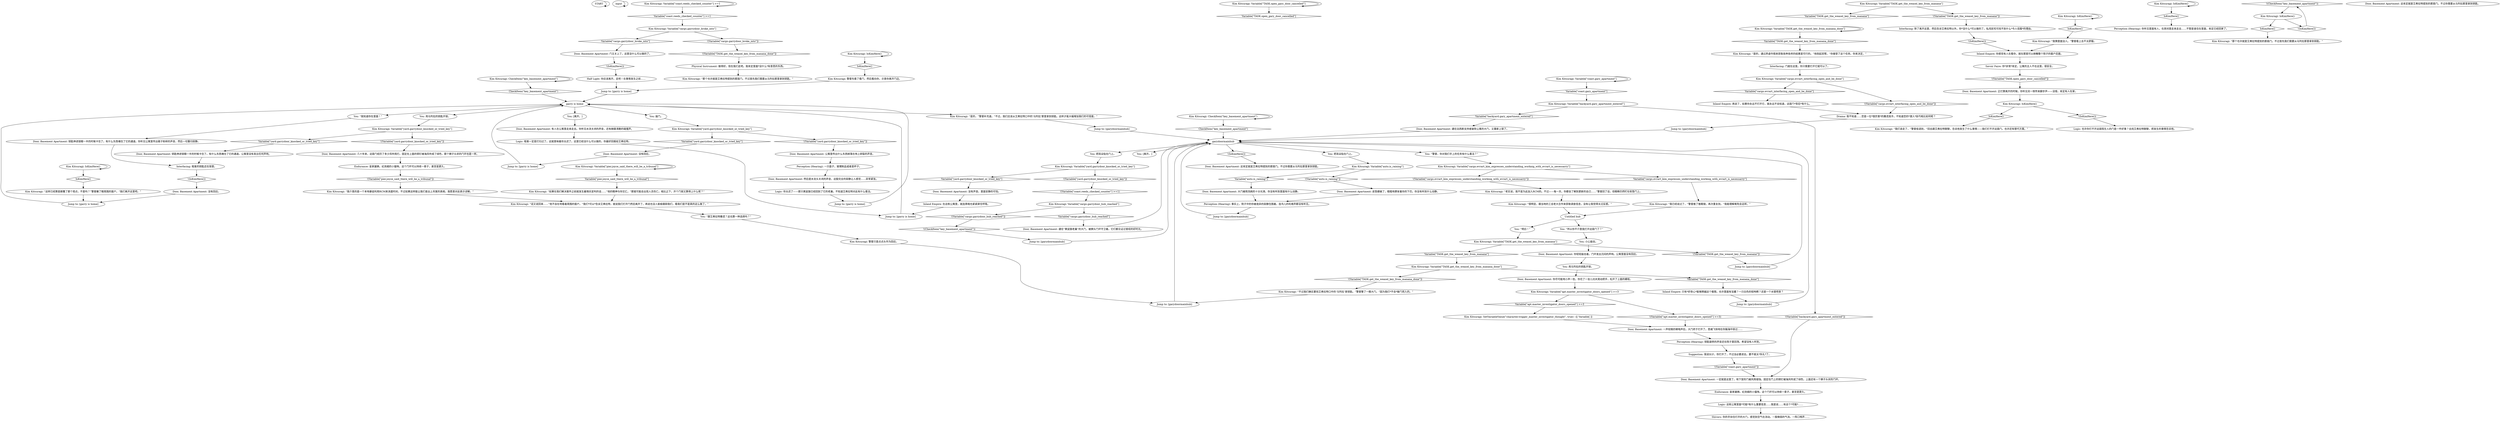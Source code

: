 # GARYS APARTMENT / DOOR
# You can open this door when you get the key from Manana.
# ==================================================
digraph G {
	  0 [label="START"];
	  1 [label="input"];
	  2 [label="Kim Kitsuragi: Variable[\"coast.reeds_checked_counter\"] >=1"];
	  3 [label="Variable[\"coast.reeds_checked_counter\"] >=1", shape=diamond];
	  4 [label="!(Variable[\"coast.reeds_checked_counter\"] >=1)", shape=diamond];
	  5 [label="Door, Basement Apartment: 有人在公寓里走来走去。你听见水流关闭的声音，还有碗碟清脆的碰撞声。"];
	  6 [label="Kim Kitsuragi: Variable[\"TASK.open_gary_door_cancelled\"]"];
	  7 [label="Variable[\"TASK.open_gary_door_cancelled\"]", shape=diamond];
	  8 [label="!(Variable[\"TASK.open_gary_door_cancelled\"])", shape=diamond];
	  9 [label="Jump to: [garydoormainhub]"];
	  10 [label="Logic: 这栋公寓里面*可能*有什么重要信息……我是说……有这个*可能*……"];
	  11 [label="Kim Kitsuragi: CheckItem(\"key_basement_apartment\")"];
	  12 [label="CheckItem(\"key_basement_apartment\")", shape=diamond];
	  13 [label="!(CheckItem(\"key_basement_apartment\"))", shape=diamond];
	  14 [label="Kim Kitsuragi: Variable[\"coast.gary_apartment\"]"];
	  15 [label="Variable[\"coast.gary_apartment\"]", shape=diamond];
	  16 [label="!(Variable[\"coast.gary_apartment\"])", shape=diamond];
	  17 [label="Physical Instrument: 做得好。现在我们走吧。我肯定里面*没什么*有意思的东西。"];
	  18 [label="Kim Kitsuragi: “是的，”警督补充道。“不过，我们应该从艾弗拉特口中的‘马列拉’那里拿到钥匙。这样才能大幅增加我们的可信度。”"];
	  19 [label="You: 把耳朵贴在门上。"];
	  20 [label="You: 用马列拉的钥匙开锁。"];
	  21 [label="Kim Kitsuragi: IsKimHere()"];
	  22 [label="IsKimHere()", shape=diamond];
	  23 [label="!(IsKimHere())", shape=diamond];
	  24 [label="Inland Empire: 只有*好奇心*能够跨越这个极限。也许里面有宝藏？一只白色的短吻鳄？还是一个水银喷泉？"];
	  25 [label="Kim Kitsuragi: 警督只是点点头作为回应。"];
	  26 [label="Kim Kitsuragi: Variable[\"TASK.get_the_weasel_key_from_manana_done\"]"];
	  27 [label="Variable[\"TASK.get_the_weasel_key_from_manana_done\"]", shape=diamond];
	  28 [label="!(Variable[\"TASK.get_the_weasel_key_from_manana_done\"])", shape=diamond];
	  29 [label="Door, Basement Apartment: 几十年来，这扇门经历了多少风吹雨打。固定在上面的铜钉被海风吹成了绿色，那个狮子头状的门环也是一样。"];
	  30 [label="Door, Basement Apartment: 钥匙伸进锁眼一半的时候卡住了。有什么东西堵住了它的通道。你听见公寓里传出碟子粉碎的声音，然后一切重归寂静。"];
	  31 [label="Kim Kitsuragi: IsKimHere()"];
	  32 [label="IsKimHere()", shape=diamond];
	  33 [label="!(IsKimHere())", shape=diamond];
	  34 [label="Kim Kitsuragi: IsKimHere()"];
	  35 [label="IsKimHere()", shape=diamond];
	  36 [label="!(IsKimHere())", shape=diamond];
	  37 [label="Perception (Hearing): 你听见里面有人，在房间里走来走去……不管是谁住在里面，肯定已经回家了。"];
	  38 [label="Kim Kitsuragi: “那个也许就是艾弗拉特提到的那扇门。不过首先我们需要从马列拉那里拿到钥匙。”"];
	  39 [label="Interfacing: 除了离开这里，然后告诉艾弗拉特以外，你*没什么*可以做的了。私闯民宅可找不到什么*令人信服*的理由。"];
	  40 [label="Jump to: [garydoormainhub]"];
	  41 [label="Kim Kitsuragi: IsKimHere()"];
	  42 [label="IsKimHere()", shape=diamond];
	  43 [label="!(IsKimHere())", shape=diamond];
	  44 [label="You: 小心敲击。"];
	  45 [label="Kim Kitsuragi: Variable[\"pier.joyce_said_there_will_be_a_tribunal\"]"];
	  46 [label="Variable[\"pier.joyce_said_there_will_be_a_tribunal\"]", shape=diamond];
	  47 [label="!(Variable[\"pier.joyce_said_there_will_be_a_tribunal\"])", shape=diamond];
	  48 [label="Kim Kitsuragi: CheckItem(\"key_basement_apartment\")"];
	  49 [label="CheckItem(\"key_basement_apartment\")", shape=diamond];
	  50 [label="!(CheckItem(\"key_basement_apartment\"))", shape=diamond];
	  51 [label="Door, Basement Apartment: 这肯定就是艾弗拉特提到的那扇门。不过你需要从马列拉那里拿到钥匙。"];
	  52 [label="Jump to: [garydoormainhub]"];
	  53 [label="Shivers: 你的手扶住打开的大门，感觉到空气在流动。一股微弱的气流。一阵口哨声……"];
	  54 [label="Perception (Hearing): 事实上，院子中的你被诡异的寂静包围着。连鸟儿的叽喳声都没有听见。"];
	  55 [label="Interfacing: 门就在这里。你只需要打开它就可以了。"];
	  56 [label="Door, Basement Apartment: 通往“黄鼠狼老巢”的大门，被狮头门环守卫着。它们都见证过曾经的好时光。"];
	  57 [label="You: 用马列拉的钥匙开锁。"];
	  58 [label="Jump to: [garry is home]"];
	  59 [label="Jump to: [garry is home]"];
	  60 [label="Door, Basement Apartment: 通往法西斯支持者破败公寓的大门，又重新上锁了。"];
	  61 [label="Kim Kitsuragi: “老实说，我不是为此加入RCM的。不过——每一天，你都会了解到更新的自己……”警督回了话，但眼睛仍然盯在软垫门上。"];
	  62 [label="Perception (Hearing): 一只盘子，玻璃制品或者是杯子。"];
	  63 [label="Interfacing: 租客的钥匙还在锁里。"];
	  64 [label="Door, Basement Apartment: 没有回应。"];
	  65 [label="Door, Basement Apartment: 一声轻微的噼啪声后，大门终于打开了。思绪飞快地在你脑海中掠过……"];
	  66 [label="Endurance: 皇家雄狮。纪尧姆的小猫咪。这个门环可以持续一辈子，甚至是更久。"];
	  67 [label="Door, Basement Apartment: 没有声音。里面安静的可怕。"];
	  68 [label="Jump to: [garry is home]"];
	  69 [label="Kim Kitsuragi: Variable[\"cargo.evrart_kim_expresses_understanding_worknig_with_evrart_is_necessarry\"]"];
	  70 [label="Variable[\"cargo.evrart_kim_expresses_understanding_worknig_with_evrart_is_necessarry\"]", shape=diamond];
	  71 [label="!(Variable[\"cargo.evrart_kim_expresses_understanding_worknig_with_evrart_is_necessarry\"])", shape=diamond];
	  72 [label="Suggestion: 我说伙计，你打开了，不过没必要进去。要不就太*失礼*了。"];
	  73 [label="Kim Kitsuragi: “是的，通过弄虚作假来获取各种各样的结果是可行的。”他抱起双臂。“你接受了这个任务。你来决定。”"];
	  74 [label="Kim Kitsuragi: Variable[\"TASK.get_the_weasel_key_from_manana\"]"];
	  75 [label="Variable[\"TASK.get_the_weasel_key_from_manana\"]", shape=diamond];
	  76 [label="!(Variable[\"TASK.get_the_weasel_key_from_manana\"])", shape=diamond];
	  77 [label="Kim Kitsuragi: Variable[\"cargo.garrydoor_hub_reached\"]"];
	  78 [label="Variable[\"cargo.garrydoor_hub_reached\"]", shape=diamond];
	  79 [label="!(Variable[\"cargo.garrydoor_hub_reached\"])", shape=diamond];
	  80 [label="Door, Basement Apartment: 门又关上了。这里没什么可以做的了。"];
	  81 [label="Kim Kitsuragi: Variable[\"apt.master_investigator_doors_opened\"] >=3"];
	  82 [label="Variable[\"apt.master_investigator_doors_opened\"] >=3", shape=diamond];
	  83 [label="!(Variable[\"apt.master_investigator_doors_opened\"] >=3)", shape=diamond];
	  84 [label="Kim Kitsuragi: “很明显，跟当地的工会老大合作来获取调查信息，没有让我觉得太过反感。”"];
	  85 [label="Savoir Faire: 你*非常*肯定，公寓的主人不在这里。很安全。"];
	  86 [label="Jump to: [garydoormainhub]"];
	  87 [label="Kim Kitsuragi: Variable[\"yard.garrydoor_knocked_or_tried_key\"]"];
	  88 [label="Variable[\"yard.garrydoor_knocked_or_tried_key\"]", shape=diamond];
	  89 [label="!(Variable[\"yard.garrydoor_knocked_or_tried_key\"])", shape=diamond];
	  90 [label="Door, Basement Apartment: 大门被雨洗刷的十分光滑。你没有听到里面有什么动静。"];
	  91 [label="Jump to: [garydoormainhub]"];
	  92 [label="Drama: 我不知道……您是一位*很厉害*的撒谎高手。不知道您的*潜入*技巧相比如何呢？"];
	  93 [label="Inland Empire: 再说了，如果你永远不打开它，就永远不会知道，这扇门*背后*有什么。"];
	  94 [label="Kim Kitsuragi: Variable[\"TASK.get_the_weasel_key_from_manana_done\"]"];
	  95 [label="Variable[\"TASK.get_the_weasel_key_from_manana_done\"]", shape=diamond];
	  96 [label="!(Variable[\"TASK.get_the_weasel_key_from_manana_done\"])", shape=diamond];
	  97 [label="Jump to: [garry is home]"];
	  98 [label="Door, Basement Apartment: 这肯定就是艾弗拉特提到的那扇门。不过你需要从马列拉那里拿到钥匙。"];
	  99 [label="Kim Kitsuragi: Variable[\"auto.is_raining\"]"];
	  100 [label="Variable[\"auto.is_raining\"]", shape=diamond];
	  101 [label="!(Variable[\"auto.is_raining\"])", shape=diamond];
	  102 [label="You: [离开。]"];
	  103 [label="You: “我知道你在里面！”"];
	  104 [label="Kim Kitsuragi: “这样已经算是颠覆了那个观点，不是吗？”警督撇了眼周围的窗户。“我们离开这里吧。”"];
	  105 [label="Kim Kitsuragi: 警督先看了看门，然后看向你，示意你离开门边。"];
	  106 [label="Kim Kitsuragi: Variable[\"cargo.garrydoor_broke_into\"]"];
	  107 [label="Variable[\"cargo.garrydoor_broke_into\"]", shape=diamond];
	  108 [label="!(Variable[\"cargo.garrydoor_broke_into\"])", shape=diamond];
	  109 [label="Kim Kitsuragi: “那个也许就是艾弗拉特提到的那扇门。不过首先我们需要从马列拉那里拿到钥匙。”"];
	  110 [label="You: “所以你不介意我打开这扇门了？”"];
	  111 [label="garry is home"];
	  112 [label="Door, Basement Apartment: 钥匙伸进锁眼一半的时候卡住了。有什么东西堵住了它的通道。公寓里没有发出任何声响。"];
	  113 [label="Kim Kitsuragi: “我们该走了，”警督低语到，“回去跟艾弗拉特聊聊，告诉他发生了什么事情——我们打不开这扇门。也许还有替代方案。”"];
	  114 [label="You: 把耳朵贴在门上。"];
	  115 [label="Door, Basement Apartment: 皮垫磨破了，粗糙地摩挲着你的下巴。你没有听到什么动静。"];
	  116 [label="Endurance: 皇家雄狮。纪尧姆的小猫咪。这个门环可以持续一辈子，甚至是更久。"];
	  117 [label="Inland Empire: 你感觉有人在看你，就在那扇可以俯瞰整个院子的窗户后面。"];
	  118 [label="Jump to: [garydoormainhub]"];
	  119 [label="Kim Kitsuragi: Variable[\"yard.garrydoor_knocked_or_tried_key\"]"];
	  120 [label="Variable[\"yard.garrydoor_knocked_or_tried_key\"]", shape=diamond];
	  121 [label="!(Variable[\"yard.garrydoor_knocked_or_tried_key\"])", shape=diamond];
	  122 [label="Kim Kitsuragi: IsKimHere()"];
	  123 [label="IsKimHere()", shape=diamond];
	  124 [label="!(IsKimHere())", shape=diamond];
	  125 [label="Kim Kitsuragi: IsKimHere()"];
	  126 [label="IsKimHere()", shape=diamond];
	  127 [label="!(IsKimHere())", shape=diamond];
	  128 [label="You: “警督，你对我们手上的任务有什么看法？”"];
	  129 [label="Untitled hub"];
	  130 [label="Kim Kitsuragi: “话又说回来……”他不自在地看着周围的窗户。“我们*可以*告诉艾弗拉特，就说我们打开门然后离开了。再说也没人偷偷跟踪我们，看我们是不是真的这么做了。”"];
	  131 [label="Jump to: [garry is home]"];
	  132 [label="Kim Kitsuragi: SetVariableValue(\"character.trigger_master_investigator_thought\", true) --[[ Variable[ ]]"];
	  133 [label="Door, Basement Apartment: 你轻轻敲击着。门环发出沉闷的声响。公寓里面没有回应。"];
	  134 [label="You: “明白！”"];
	  135 [label="Kim Kitsuragi: Variable[\"backyard.gary_apartment_entered\"]"];
	  136 [label="Variable[\"backyard.gary_apartment_entered\"]", shape=diamond];
	  137 [label="!(Variable[\"backyard.gary_apartment_entered\"])", shape=diamond];
	  138 [label="Kim Kitsuragi: “我介意的是一个本地暴徒利用RCM来消遣时间，不过如果这样能让我们查出上吊案的真相，我愿意对此表示谅解。”"];
	  139 [label="Jump to: [garydoormainhub]"];
	  140 [label="Door, Basement Apartment: 你尽可能地小声一些。你花了一会儿功夫晃动把手，松开了上面的螺栓。"];
	  141 [label="Logic: 租客一定是打扫过了。这就意味着你太迟了。这里已经没什么可以做的，你最好回报给艾弗拉特。"];
	  142 [label="Door, Basement Apartment: 公寓里传出什么东西掉落在地上碎裂的声音。"];
	  143 [label="Logic: 你太迟了——那只黄鼠狼已经回到了它的老巢。不知道艾弗拉特对此有什么看法。"];
	  144 [label="Door, Basement Apartment: 正打算离开的时候，你听见另一侧传来脚步声——没错，肯定有人在家。"];
	  145 [label="Door, Basement Apartment: 一定就是这里了。地下室的门被风雨侵蚀。固定在门上的铜钉被海风吹成了绿色，上面还有一个狮子头状的门环。"];
	  146 [label="Kim Kitsuragi: “我已经说过了，”警督推了推眼镜，再次重复到。“我能理解难免会这样。”"];
	  147 [label="Kim Kitsuragi: “如果在我们解决案件之前就发生雇佣兵宣判的话……”他的眼神与你交汇。“那就可能会出现人员伤亡。相比之下，开个门锁又算得上什么呢？”"];
	  148 [label="You: “跟艾弗拉特撒谎？这也算一种选择吗？”"];
	  149 [label="Kim Kitsuragi: “不过我们确实要找艾弗拉特口中的‘马列拉’拿钥匙。”警督瞥了一眼大门。“因为我们*不会*破门而入的。”"];
	  150 [label="Kim Kitsuragi: Variable[\"TASK.get_the_weasel_key_from_manana\"]"];
	  151 [label="Variable[\"TASK.get_the_weasel_key_from_manana\"]", shape=diamond];
	  152 [label="!(Variable[\"TASK.get_the_weasel_key_from_manana\"])", shape=diamond];
	  153 [label="You: 敲门。"];
	  154 [label="Inland Empire: 在这栋公寓里，就连黑暗也紧紧屏住呼吸。"];
	  155 [label="Kim Kitsuragi: Variable[\"yard.garrydoor_knocked_or_tried_key\"]"];
	  156 [label="Variable[\"yard.garrydoor_knocked_or_tried_key\"]", shape=diamond];
	  157 [label="!(Variable[\"yard.garrydoor_knocked_or_tried_key\"])", shape=diamond];
	  158 [label="Logic: 也许你打不开这扇陌生人的门是一件好事？去找艾弗拉特聊聊，把发生的事情告诉他。"];
	  159 [label="Half Light: 你应该离开。走吧！在事情发生之前……"];
	  160 [label="You: [离开。]"];
	  161 [label="Perception (Hearing): 钥匙旋转的声音还在院子里回荡。希望没有人听到。"];
	  162 [label="Kim Kitsuragi: “我猜里面没人。”警督看上去不太舒服。"];
	  163 [label="Kim Kitsuragi: Variable[\"cargo.evrart_interfacing_open_and_be_done\"]"];
	  164 [label="Variable[\"cargo.evrart_interfacing_open_and_be_done\"]", shape=diamond];
	  165 [label="!(Variable[\"cargo.evrart_interfacing_open_and_be_done\"])", shape=diamond];
	  166 [label="Door, Basement Apartment: 然后是水龙头关闭的声音，这股完全的寂静让人感觉……异常紧张。"];
	  167 [label="Door, Basement Apartment: 没有回应。"];
	  168 [label="garydoormainhub"];
	  0 -> 0
	  1 -> 1
	  2 -> 2
	  2 -> 3
	  3 -> 106
	  4 -> 77
	  5 -> 141
	  6 -> 6
	  6 -> 7
	  8 -> 144
	  9 -> 168
	  10 -> 53
	  11 -> 11
	  11 -> 12
	  12 -> 168
	  13 -> 40
	  14 -> 14
	  14 -> 15
	  15 -> 135
	  16 -> 145
	  17 -> 38
	  18 -> 86
	  19 -> 119
	  20 -> 140
	  21 -> 21
	  21 -> 22
	  22 -> 162
	  23 -> 117
	  24 -> 9
	  25 -> 118
	  26 -> 26
	  26 -> 27
	  27 -> 73
	  28 -> 17
	  29 -> 66
	  30 -> 63
	  31 -> 32
	  31 -> 31
	  32 -> 104
	  33 -> 64
	  34 -> 34
	  34 -> 35
	  35 -> 105
	  36 -> 159
	  39 -> 23
	  40 -> 168
	  41 -> 41
	  41 -> 42
	  42 -> 37
	  43 -> 98
	  44 -> 133
	  45 -> 45
	  45 -> 46
	  46 -> 147
	  47 -> 138
	  48 -> 48
	  48 -> 49
	  49 -> 111
	  50 -> 125
	  52 -> 168
	  54 -> 52
	  55 -> 163
	  56 -> 168
	  57 -> 155
	  58 -> 111
	  59 -> 111
	  60 -> 168
	  61 -> 84
	  62 -> 166
	  63 -> 33
	  64 -> 68
	  65 -> 161
	  66 -> 47
	  67 -> 154
	  68 -> 111
	  69 -> 70
	  69 -> 71
	  70 -> 146
	  71 -> 61
	  72 -> 16
	  73 -> 55
	  74 -> 75
	  74 -> 76
	  75 -> 94
	  76 -> 139
	  77 -> 78
	  77 -> 79
	  78 -> 56
	  79 -> 13
	  80 -> 36
	  81 -> 82
	  81 -> 83
	  82 -> 132
	  83 -> 65
	  84 -> 129
	  85 -> 8
	  86 -> 168
	  87 -> 88
	  87 -> 89
	  88 -> 167
	  89 -> 142
	  90 -> 54
	  91 -> 168
	  92 -> 91
	  93 -> 92
	  94 -> 96
	  94 -> 95
	  95 -> 24
	  96 -> 149
	  97 -> 111
	  99 -> 100
	  99 -> 101
	  100 -> 90
	  101 -> 115
	  102 -> 5
	  103 -> 30
	  104 -> 68
	  105 -> 58
	  106 -> 107
	  106 -> 108
	  107 -> 80
	  108 -> 28
	  110 -> 44
	  111 -> 102
	  111 -> 103
	  111 -> 18
	  111 -> 153
	  111 -> 57
	  112 -> 63
	  114 -> 99
	  115 -> 54
	  116 -> 10
	  117 -> 85
	  118 -> 168
	  119 -> 120
	  119 -> 121
	  120 -> 67
	  121 -> 4
	  122 -> 123
	  122 -> 124
	  123 -> 113
	  124 -> 158
	  125 -> 126
	  125 -> 127
	  126 -> 109
	  127 -> 50
	  128 -> 69
	  129 -> 134
	  129 -> 110
	  130 -> 148
	  131 -> 111
	  132 -> 65
	  133 -> 20
	  134 -> 74
	  135 -> 136
	  135 -> 137
	  136 -> 60
	  137 -> 145
	  138 -> 130
	  139 -> 168
	  140 -> 81
	  141 -> 131
	  142 -> 62
	  143 -> 97
	  144 -> 122
	  145 -> 116
	  146 -> 129
	  147 -> 130
	  148 -> 25
	  149 -> 118
	  150 -> 152
	  150 -> 151
	  152 -> 39
	  153 -> 87
	  154 -> 131
	  155 -> 156
	  155 -> 157
	  156 -> 112
	  157 -> 29
	  159 -> 58
	  161 -> 72
	  162 -> 117
	  163 -> 164
	  163 -> 165
	  164 -> 93
	  165 -> 92
	  166 -> 143
	  167 -> 59
	  168 -> 128
	  168 -> 160
	  168 -> 43
	  168 -> 114
	  168 -> 19
}

